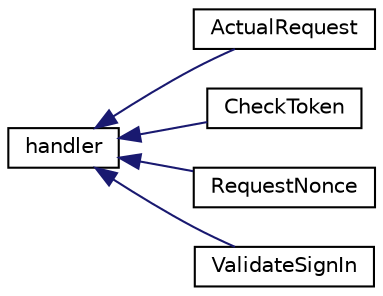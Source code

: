 digraph "Graphical Class Hierarchy"
{
 // LATEX_PDF_SIZE
  edge [fontname="Helvetica",fontsize="10",labelfontname="Helvetica",labelfontsize="10"];
  node [fontname="Helvetica",fontsize="10",shape=record];
  rankdir="LR";
  Node0 [label="handler",height=0.2,width=0.4,color="black", fillcolor="white", style="filled",URL="$classhandler.html",tooltip=" "];
  Node0 -> Node1 [dir="back",color="midnightblue",fontsize="10",style="solid",fontname="Helvetica"];
  Node1 [label="ActualRequest",height=0.2,width=0.4,color="black", fillcolor="white", style="filled",URL="$classActualRequest.html",tooltip=" "];
  Node0 -> Node2 [dir="back",color="midnightblue",fontsize="10",style="solid",fontname="Helvetica"];
  Node2 [label="CheckToken",height=0.2,width=0.4,color="black", fillcolor="white", style="filled",URL="$classCheckToken.html",tooltip=" "];
  Node0 -> Node3 [dir="back",color="midnightblue",fontsize="10",style="solid",fontname="Helvetica"];
  Node3 [label="RequestNonce",height=0.2,width=0.4,color="black", fillcolor="white", style="filled",URL="$classRequestNonce.html",tooltip=" "];
  Node0 -> Node4 [dir="back",color="midnightblue",fontsize="10",style="solid",fontname="Helvetica"];
  Node4 [label="ValidateSignIn",height=0.2,width=0.4,color="black", fillcolor="white", style="filled",URL="$classValidateSignIn.html",tooltip=" "];
}
